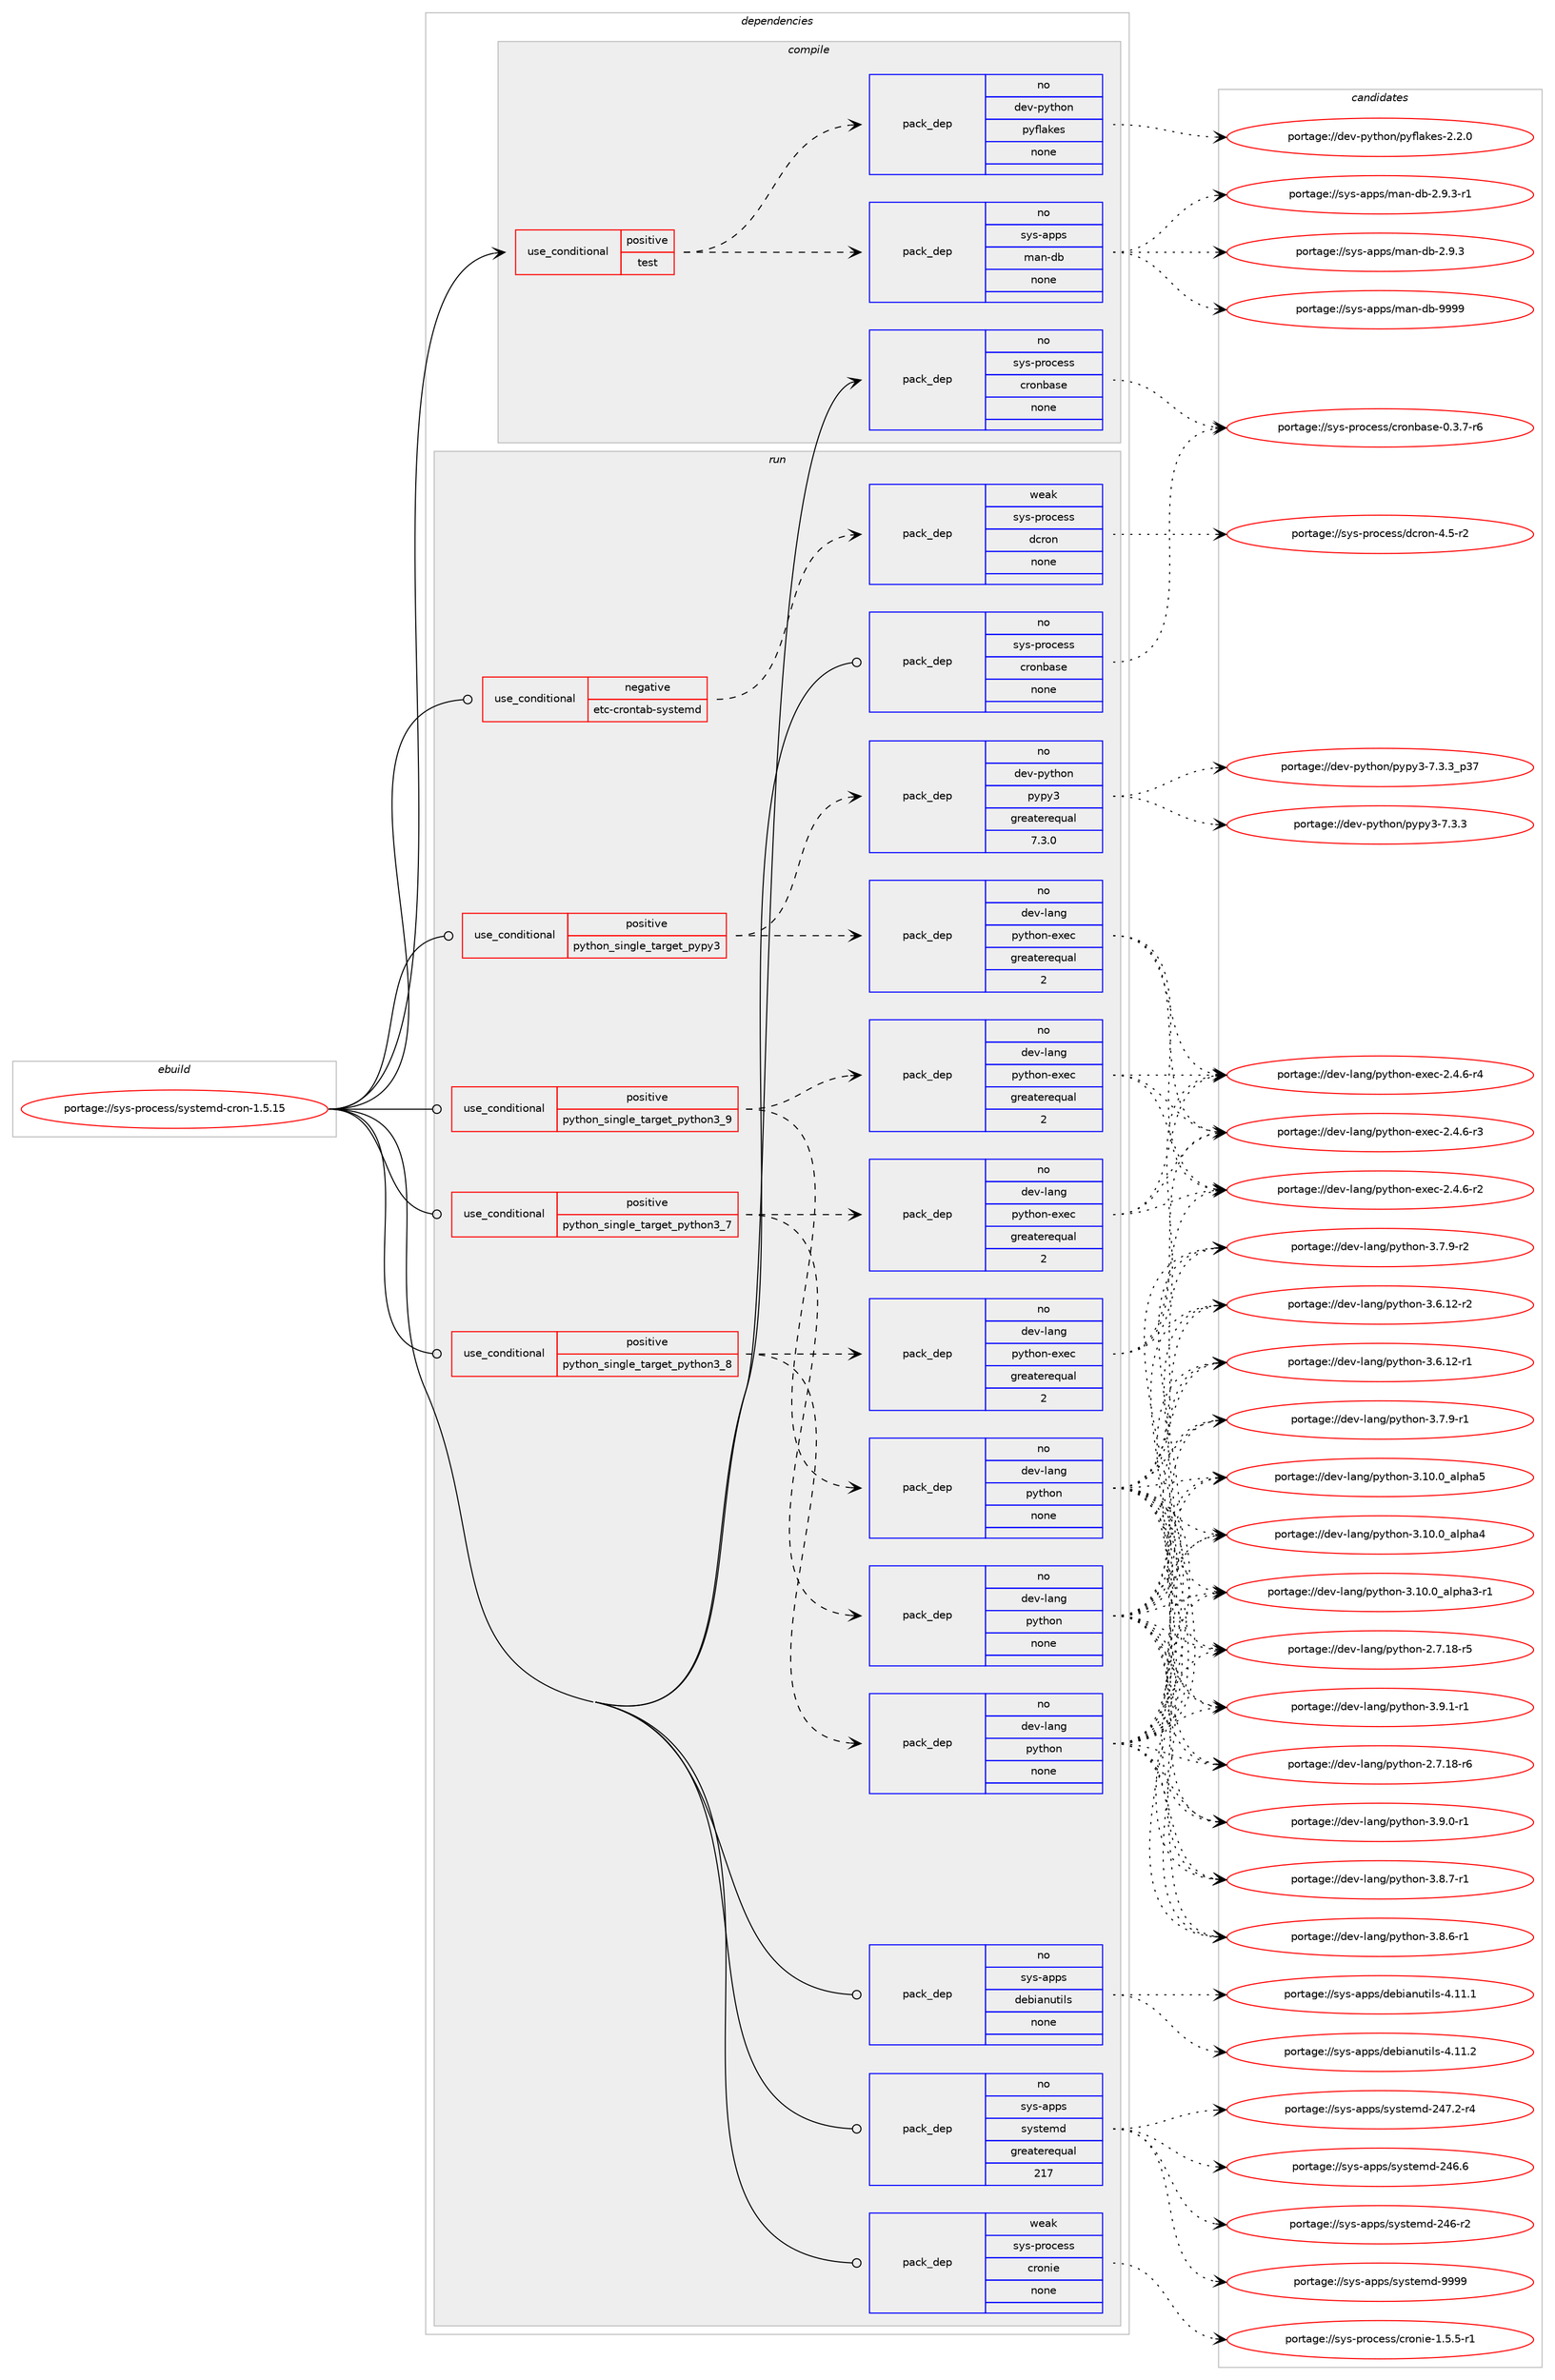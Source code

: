 digraph prolog {

# *************
# Graph options
# *************

newrank=true;
concentrate=true;
compound=true;
graph [rankdir=LR,fontname=Helvetica,fontsize=10,ranksep=1.5];#, ranksep=2.5, nodesep=0.2];
edge  [arrowhead=vee];
node  [fontname=Helvetica,fontsize=10];

# **********
# The ebuild
# **********

subgraph cluster_leftcol {
color=gray;
rank=same;
label=<<i>ebuild</i>>;
id [label="portage://sys-process/systemd-cron-1.5.15", color=red, width=4, href="../sys-process/systemd-cron-1.5.15.svg"];
}

# ****************
# The dependencies
# ****************

subgraph cluster_midcol {
color=gray;
label=<<i>dependencies</i>>;
subgraph cluster_compile {
fillcolor="#eeeeee";
style=filled;
label=<<i>compile</i>>;
subgraph cond1129 {
dependency5039 [label=<<TABLE BORDER="0" CELLBORDER="1" CELLSPACING="0" CELLPADDING="4"><TR><TD ROWSPAN="3" CELLPADDING="10">use_conditional</TD></TR><TR><TD>positive</TD></TR><TR><TD>test</TD></TR></TABLE>>, shape=none, color=red];
subgraph pack3849 {
dependency5040 [label=<<TABLE BORDER="0" CELLBORDER="1" CELLSPACING="0" CELLPADDING="4" WIDTH="220"><TR><TD ROWSPAN="6" CELLPADDING="30">pack_dep</TD></TR><TR><TD WIDTH="110">no</TD></TR><TR><TD>sys-apps</TD></TR><TR><TD>man-db</TD></TR><TR><TD>none</TD></TR><TR><TD></TD></TR></TABLE>>, shape=none, color=blue];
}
dependency5039:e -> dependency5040:w [weight=20,style="dashed",arrowhead="vee"];
subgraph pack3850 {
dependency5041 [label=<<TABLE BORDER="0" CELLBORDER="1" CELLSPACING="0" CELLPADDING="4" WIDTH="220"><TR><TD ROWSPAN="6" CELLPADDING="30">pack_dep</TD></TR><TR><TD WIDTH="110">no</TD></TR><TR><TD>dev-python</TD></TR><TR><TD>pyflakes</TD></TR><TR><TD>none</TD></TR><TR><TD></TD></TR></TABLE>>, shape=none, color=blue];
}
dependency5039:e -> dependency5041:w [weight=20,style="dashed",arrowhead="vee"];
}
id:e -> dependency5039:w [weight=20,style="solid",arrowhead="vee"];
subgraph pack3851 {
dependency5042 [label=<<TABLE BORDER="0" CELLBORDER="1" CELLSPACING="0" CELLPADDING="4" WIDTH="220"><TR><TD ROWSPAN="6" CELLPADDING="30">pack_dep</TD></TR><TR><TD WIDTH="110">no</TD></TR><TR><TD>sys-process</TD></TR><TR><TD>cronbase</TD></TR><TR><TD>none</TD></TR><TR><TD></TD></TR></TABLE>>, shape=none, color=blue];
}
id:e -> dependency5042:w [weight=20,style="solid",arrowhead="vee"];
}
subgraph cluster_compileandrun {
fillcolor="#eeeeee";
style=filled;
label=<<i>compile and run</i>>;
}
subgraph cluster_run {
fillcolor="#eeeeee";
style=filled;
label=<<i>run</i>>;
subgraph cond1130 {
dependency5043 [label=<<TABLE BORDER="0" CELLBORDER="1" CELLSPACING="0" CELLPADDING="4"><TR><TD ROWSPAN="3" CELLPADDING="10">use_conditional</TD></TR><TR><TD>negative</TD></TR><TR><TD>etc-crontab-systemd</TD></TR></TABLE>>, shape=none, color=red];
subgraph pack3852 {
dependency5044 [label=<<TABLE BORDER="0" CELLBORDER="1" CELLSPACING="0" CELLPADDING="4" WIDTH="220"><TR><TD ROWSPAN="6" CELLPADDING="30">pack_dep</TD></TR><TR><TD WIDTH="110">weak</TD></TR><TR><TD>sys-process</TD></TR><TR><TD>dcron</TD></TR><TR><TD>none</TD></TR><TR><TD></TD></TR></TABLE>>, shape=none, color=blue];
}
dependency5043:e -> dependency5044:w [weight=20,style="dashed",arrowhead="vee"];
}
id:e -> dependency5043:w [weight=20,style="solid",arrowhead="odot"];
subgraph cond1131 {
dependency5045 [label=<<TABLE BORDER="0" CELLBORDER="1" CELLSPACING="0" CELLPADDING="4"><TR><TD ROWSPAN="3" CELLPADDING="10">use_conditional</TD></TR><TR><TD>positive</TD></TR><TR><TD>python_single_target_pypy3</TD></TR></TABLE>>, shape=none, color=red];
subgraph pack3853 {
dependency5046 [label=<<TABLE BORDER="0" CELLBORDER="1" CELLSPACING="0" CELLPADDING="4" WIDTH="220"><TR><TD ROWSPAN="6" CELLPADDING="30">pack_dep</TD></TR><TR><TD WIDTH="110">no</TD></TR><TR><TD>dev-python</TD></TR><TR><TD>pypy3</TD></TR><TR><TD>greaterequal</TD></TR><TR><TD>7.3.0</TD></TR></TABLE>>, shape=none, color=blue];
}
dependency5045:e -> dependency5046:w [weight=20,style="dashed",arrowhead="vee"];
subgraph pack3854 {
dependency5047 [label=<<TABLE BORDER="0" CELLBORDER="1" CELLSPACING="0" CELLPADDING="4" WIDTH="220"><TR><TD ROWSPAN="6" CELLPADDING="30">pack_dep</TD></TR><TR><TD WIDTH="110">no</TD></TR><TR><TD>dev-lang</TD></TR><TR><TD>python-exec</TD></TR><TR><TD>greaterequal</TD></TR><TR><TD>2</TD></TR></TABLE>>, shape=none, color=blue];
}
dependency5045:e -> dependency5047:w [weight=20,style="dashed",arrowhead="vee"];
}
id:e -> dependency5045:w [weight=20,style="solid",arrowhead="odot"];
subgraph cond1132 {
dependency5048 [label=<<TABLE BORDER="0" CELLBORDER="1" CELLSPACING="0" CELLPADDING="4"><TR><TD ROWSPAN="3" CELLPADDING="10">use_conditional</TD></TR><TR><TD>positive</TD></TR><TR><TD>python_single_target_python3_7</TD></TR></TABLE>>, shape=none, color=red];
subgraph pack3855 {
dependency5049 [label=<<TABLE BORDER="0" CELLBORDER="1" CELLSPACING="0" CELLPADDING="4" WIDTH="220"><TR><TD ROWSPAN="6" CELLPADDING="30">pack_dep</TD></TR><TR><TD WIDTH="110">no</TD></TR><TR><TD>dev-lang</TD></TR><TR><TD>python</TD></TR><TR><TD>none</TD></TR><TR><TD></TD></TR></TABLE>>, shape=none, color=blue];
}
dependency5048:e -> dependency5049:w [weight=20,style="dashed",arrowhead="vee"];
subgraph pack3856 {
dependency5050 [label=<<TABLE BORDER="0" CELLBORDER="1" CELLSPACING="0" CELLPADDING="4" WIDTH="220"><TR><TD ROWSPAN="6" CELLPADDING="30">pack_dep</TD></TR><TR><TD WIDTH="110">no</TD></TR><TR><TD>dev-lang</TD></TR><TR><TD>python-exec</TD></TR><TR><TD>greaterequal</TD></TR><TR><TD>2</TD></TR></TABLE>>, shape=none, color=blue];
}
dependency5048:e -> dependency5050:w [weight=20,style="dashed",arrowhead="vee"];
}
id:e -> dependency5048:w [weight=20,style="solid",arrowhead="odot"];
subgraph cond1133 {
dependency5051 [label=<<TABLE BORDER="0" CELLBORDER="1" CELLSPACING="0" CELLPADDING="4"><TR><TD ROWSPAN="3" CELLPADDING="10">use_conditional</TD></TR><TR><TD>positive</TD></TR><TR><TD>python_single_target_python3_8</TD></TR></TABLE>>, shape=none, color=red];
subgraph pack3857 {
dependency5052 [label=<<TABLE BORDER="0" CELLBORDER="1" CELLSPACING="0" CELLPADDING="4" WIDTH="220"><TR><TD ROWSPAN="6" CELLPADDING="30">pack_dep</TD></TR><TR><TD WIDTH="110">no</TD></TR><TR><TD>dev-lang</TD></TR><TR><TD>python</TD></TR><TR><TD>none</TD></TR><TR><TD></TD></TR></TABLE>>, shape=none, color=blue];
}
dependency5051:e -> dependency5052:w [weight=20,style="dashed",arrowhead="vee"];
subgraph pack3858 {
dependency5053 [label=<<TABLE BORDER="0" CELLBORDER="1" CELLSPACING="0" CELLPADDING="4" WIDTH="220"><TR><TD ROWSPAN="6" CELLPADDING="30">pack_dep</TD></TR><TR><TD WIDTH="110">no</TD></TR><TR><TD>dev-lang</TD></TR><TR><TD>python-exec</TD></TR><TR><TD>greaterequal</TD></TR><TR><TD>2</TD></TR></TABLE>>, shape=none, color=blue];
}
dependency5051:e -> dependency5053:w [weight=20,style="dashed",arrowhead="vee"];
}
id:e -> dependency5051:w [weight=20,style="solid",arrowhead="odot"];
subgraph cond1134 {
dependency5054 [label=<<TABLE BORDER="0" CELLBORDER="1" CELLSPACING="0" CELLPADDING="4"><TR><TD ROWSPAN="3" CELLPADDING="10">use_conditional</TD></TR><TR><TD>positive</TD></TR><TR><TD>python_single_target_python3_9</TD></TR></TABLE>>, shape=none, color=red];
subgraph pack3859 {
dependency5055 [label=<<TABLE BORDER="0" CELLBORDER="1" CELLSPACING="0" CELLPADDING="4" WIDTH="220"><TR><TD ROWSPAN="6" CELLPADDING="30">pack_dep</TD></TR><TR><TD WIDTH="110">no</TD></TR><TR><TD>dev-lang</TD></TR><TR><TD>python</TD></TR><TR><TD>none</TD></TR><TR><TD></TD></TR></TABLE>>, shape=none, color=blue];
}
dependency5054:e -> dependency5055:w [weight=20,style="dashed",arrowhead="vee"];
subgraph pack3860 {
dependency5056 [label=<<TABLE BORDER="0" CELLBORDER="1" CELLSPACING="0" CELLPADDING="4" WIDTH="220"><TR><TD ROWSPAN="6" CELLPADDING="30">pack_dep</TD></TR><TR><TD WIDTH="110">no</TD></TR><TR><TD>dev-lang</TD></TR><TR><TD>python-exec</TD></TR><TR><TD>greaterequal</TD></TR><TR><TD>2</TD></TR></TABLE>>, shape=none, color=blue];
}
dependency5054:e -> dependency5056:w [weight=20,style="dashed",arrowhead="vee"];
}
id:e -> dependency5054:w [weight=20,style="solid",arrowhead="odot"];
subgraph pack3861 {
dependency5057 [label=<<TABLE BORDER="0" CELLBORDER="1" CELLSPACING="0" CELLPADDING="4" WIDTH="220"><TR><TD ROWSPAN="6" CELLPADDING="30">pack_dep</TD></TR><TR><TD WIDTH="110">no</TD></TR><TR><TD>sys-apps</TD></TR><TR><TD>debianutils</TD></TR><TR><TD>none</TD></TR><TR><TD></TD></TR></TABLE>>, shape=none, color=blue];
}
id:e -> dependency5057:w [weight=20,style="solid",arrowhead="odot"];
subgraph pack3862 {
dependency5058 [label=<<TABLE BORDER="0" CELLBORDER="1" CELLSPACING="0" CELLPADDING="4" WIDTH="220"><TR><TD ROWSPAN="6" CELLPADDING="30">pack_dep</TD></TR><TR><TD WIDTH="110">no</TD></TR><TR><TD>sys-apps</TD></TR><TR><TD>systemd</TD></TR><TR><TD>greaterequal</TD></TR><TR><TD>217</TD></TR></TABLE>>, shape=none, color=blue];
}
id:e -> dependency5058:w [weight=20,style="solid",arrowhead="odot"];
subgraph pack3863 {
dependency5059 [label=<<TABLE BORDER="0" CELLBORDER="1" CELLSPACING="0" CELLPADDING="4" WIDTH="220"><TR><TD ROWSPAN="6" CELLPADDING="30">pack_dep</TD></TR><TR><TD WIDTH="110">no</TD></TR><TR><TD>sys-process</TD></TR><TR><TD>cronbase</TD></TR><TR><TD>none</TD></TR><TR><TD></TD></TR></TABLE>>, shape=none, color=blue];
}
id:e -> dependency5059:w [weight=20,style="solid",arrowhead="odot"];
subgraph pack3864 {
dependency5060 [label=<<TABLE BORDER="0" CELLBORDER="1" CELLSPACING="0" CELLPADDING="4" WIDTH="220"><TR><TD ROWSPAN="6" CELLPADDING="30">pack_dep</TD></TR><TR><TD WIDTH="110">weak</TD></TR><TR><TD>sys-process</TD></TR><TR><TD>cronie</TD></TR><TR><TD>none</TD></TR><TR><TD></TD></TR></TABLE>>, shape=none, color=blue];
}
id:e -> dependency5060:w [weight=20,style="solid",arrowhead="odot"];
}
}

# **************
# The candidates
# **************

subgraph cluster_choices {
rank=same;
color=gray;
label=<<i>candidates</i>>;

subgraph choice3849 {
color=black;
nodesep=1;
choice1151211154597112112115471099711045100984557575757 [label="portage://sys-apps/man-db-9999", color=red, width=4,href="../sys-apps/man-db-9999.svg"];
choice1151211154597112112115471099711045100984550465746514511449 [label="portage://sys-apps/man-db-2.9.3-r1", color=red, width=4,href="../sys-apps/man-db-2.9.3-r1.svg"];
choice115121115459711211211547109971104510098455046574651 [label="portage://sys-apps/man-db-2.9.3", color=red, width=4,href="../sys-apps/man-db-2.9.3.svg"];
dependency5040:e -> choice1151211154597112112115471099711045100984557575757:w [style=dotted,weight="100"];
dependency5040:e -> choice1151211154597112112115471099711045100984550465746514511449:w [style=dotted,weight="100"];
dependency5040:e -> choice115121115459711211211547109971104510098455046574651:w [style=dotted,weight="100"];
}
subgraph choice3850 {
color=black;
nodesep=1;
choice100101118451121211161041111104711212110210897107101115455046504648 [label="portage://dev-python/pyflakes-2.2.0", color=red, width=4,href="../dev-python/pyflakes-2.2.0.svg"];
dependency5041:e -> choice100101118451121211161041111104711212110210897107101115455046504648:w [style=dotted,weight="100"];
}
subgraph choice3851 {
color=black;
nodesep=1;
choice1151211154511211411199101115115479911411111098971151014548465146554511454 [label="portage://sys-process/cronbase-0.3.7-r6", color=red, width=4,href="../sys-process/cronbase-0.3.7-r6.svg"];
dependency5042:e -> choice1151211154511211411199101115115479911411111098971151014548465146554511454:w [style=dotted,weight="100"];
}
subgraph choice3852 {
color=black;
nodesep=1;
choice11512111545112114111991011151154710099114111110455246534511450 [label="portage://sys-process/dcron-4.5-r2", color=red, width=4,href="../sys-process/dcron-4.5-r2.svg"];
dependency5044:e -> choice11512111545112114111991011151154710099114111110455246534511450:w [style=dotted,weight="100"];
}
subgraph choice3853 {
color=black;
nodesep=1;
choice100101118451121211161041111104711212111212151455546514651951125155 [label="portage://dev-python/pypy3-7.3.3_p37", color=red, width=4,href="../dev-python/pypy3-7.3.3_p37.svg"];
choice100101118451121211161041111104711212111212151455546514651 [label="portage://dev-python/pypy3-7.3.3", color=red, width=4,href="../dev-python/pypy3-7.3.3.svg"];
dependency5046:e -> choice100101118451121211161041111104711212111212151455546514651951125155:w [style=dotted,weight="100"];
dependency5046:e -> choice100101118451121211161041111104711212111212151455546514651:w [style=dotted,weight="100"];
}
subgraph choice3854 {
color=black;
nodesep=1;
choice10010111845108971101034711212111610411111045101120101994550465246544511452 [label="portage://dev-lang/python-exec-2.4.6-r4", color=red, width=4,href="../dev-lang/python-exec-2.4.6-r4.svg"];
choice10010111845108971101034711212111610411111045101120101994550465246544511451 [label="portage://dev-lang/python-exec-2.4.6-r3", color=red, width=4,href="../dev-lang/python-exec-2.4.6-r3.svg"];
choice10010111845108971101034711212111610411111045101120101994550465246544511450 [label="portage://dev-lang/python-exec-2.4.6-r2", color=red, width=4,href="../dev-lang/python-exec-2.4.6-r2.svg"];
dependency5047:e -> choice10010111845108971101034711212111610411111045101120101994550465246544511452:w [style=dotted,weight="100"];
dependency5047:e -> choice10010111845108971101034711212111610411111045101120101994550465246544511451:w [style=dotted,weight="100"];
dependency5047:e -> choice10010111845108971101034711212111610411111045101120101994550465246544511450:w [style=dotted,weight="100"];
}
subgraph choice3855 {
color=black;
nodesep=1;
choice1001011184510897110103471121211161041111104551465746494511449 [label="portage://dev-lang/python-3.9.1-r1", color=red, width=4,href="../dev-lang/python-3.9.1-r1.svg"];
choice1001011184510897110103471121211161041111104551465746484511449 [label="portage://dev-lang/python-3.9.0-r1", color=red, width=4,href="../dev-lang/python-3.9.0-r1.svg"];
choice1001011184510897110103471121211161041111104551465646554511449 [label="portage://dev-lang/python-3.8.7-r1", color=red, width=4,href="../dev-lang/python-3.8.7-r1.svg"];
choice1001011184510897110103471121211161041111104551465646544511449 [label="portage://dev-lang/python-3.8.6-r1", color=red, width=4,href="../dev-lang/python-3.8.6-r1.svg"];
choice1001011184510897110103471121211161041111104551465546574511450 [label="portage://dev-lang/python-3.7.9-r2", color=red, width=4,href="../dev-lang/python-3.7.9-r2.svg"];
choice1001011184510897110103471121211161041111104551465546574511449 [label="portage://dev-lang/python-3.7.9-r1", color=red, width=4,href="../dev-lang/python-3.7.9-r1.svg"];
choice100101118451089711010347112121116104111110455146544649504511450 [label="portage://dev-lang/python-3.6.12-r2", color=red, width=4,href="../dev-lang/python-3.6.12-r2.svg"];
choice100101118451089711010347112121116104111110455146544649504511449 [label="portage://dev-lang/python-3.6.12-r1", color=red, width=4,href="../dev-lang/python-3.6.12-r1.svg"];
choice1001011184510897110103471121211161041111104551464948464895971081121049753 [label="portage://dev-lang/python-3.10.0_alpha5", color=red, width=4,href="../dev-lang/python-3.10.0_alpha5.svg"];
choice1001011184510897110103471121211161041111104551464948464895971081121049752 [label="portage://dev-lang/python-3.10.0_alpha4", color=red, width=4,href="../dev-lang/python-3.10.0_alpha4.svg"];
choice10010111845108971101034711212111610411111045514649484648959710811210497514511449 [label="portage://dev-lang/python-3.10.0_alpha3-r1", color=red, width=4,href="../dev-lang/python-3.10.0_alpha3-r1.svg"];
choice100101118451089711010347112121116104111110455046554649564511454 [label="portage://dev-lang/python-2.7.18-r6", color=red, width=4,href="../dev-lang/python-2.7.18-r6.svg"];
choice100101118451089711010347112121116104111110455046554649564511453 [label="portage://dev-lang/python-2.7.18-r5", color=red, width=4,href="../dev-lang/python-2.7.18-r5.svg"];
dependency5049:e -> choice1001011184510897110103471121211161041111104551465746494511449:w [style=dotted,weight="100"];
dependency5049:e -> choice1001011184510897110103471121211161041111104551465746484511449:w [style=dotted,weight="100"];
dependency5049:e -> choice1001011184510897110103471121211161041111104551465646554511449:w [style=dotted,weight="100"];
dependency5049:e -> choice1001011184510897110103471121211161041111104551465646544511449:w [style=dotted,weight="100"];
dependency5049:e -> choice1001011184510897110103471121211161041111104551465546574511450:w [style=dotted,weight="100"];
dependency5049:e -> choice1001011184510897110103471121211161041111104551465546574511449:w [style=dotted,weight="100"];
dependency5049:e -> choice100101118451089711010347112121116104111110455146544649504511450:w [style=dotted,weight="100"];
dependency5049:e -> choice100101118451089711010347112121116104111110455146544649504511449:w [style=dotted,weight="100"];
dependency5049:e -> choice1001011184510897110103471121211161041111104551464948464895971081121049753:w [style=dotted,weight="100"];
dependency5049:e -> choice1001011184510897110103471121211161041111104551464948464895971081121049752:w [style=dotted,weight="100"];
dependency5049:e -> choice10010111845108971101034711212111610411111045514649484648959710811210497514511449:w [style=dotted,weight="100"];
dependency5049:e -> choice100101118451089711010347112121116104111110455046554649564511454:w [style=dotted,weight="100"];
dependency5049:e -> choice100101118451089711010347112121116104111110455046554649564511453:w [style=dotted,weight="100"];
}
subgraph choice3856 {
color=black;
nodesep=1;
choice10010111845108971101034711212111610411111045101120101994550465246544511452 [label="portage://dev-lang/python-exec-2.4.6-r4", color=red, width=4,href="../dev-lang/python-exec-2.4.6-r4.svg"];
choice10010111845108971101034711212111610411111045101120101994550465246544511451 [label="portage://dev-lang/python-exec-2.4.6-r3", color=red, width=4,href="../dev-lang/python-exec-2.4.6-r3.svg"];
choice10010111845108971101034711212111610411111045101120101994550465246544511450 [label="portage://dev-lang/python-exec-2.4.6-r2", color=red, width=4,href="../dev-lang/python-exec-2.4.6-r2.svg"];
dependency5050:e -> choice10010111845108971101034711212111610411111045101120101994550465246544511452:w [style=dotted,weight="100"];
dependency5050:e -> choice10010111845108971101034711212111610411111045101120101994550465246544511451:w [style=dotted,weight="100"];
dependency5050:e -> choice10010111845108971101034711212111610411111045101120101994550465246544511450:w [style=dotted,weight="100"];
}
subgraph choice3857 {
color=black;
nodesep=1;
choice1001011184510897110103471121211161041111104551465746494511449 [label="portage://dev-lang/python-3.9.1-r1", color=red, width=4,href="../dev-lang/python-3.9.1-r1.svg"];
choice1001011184510897110103471121211161041111104551465746484511449 [label="portage://dev-lang/python-3.9.0-r1", color=red, width=4,href="../dev-lang/python-3.9.0-r1.svg"];
choice1001011184510897110103471121211161041111104551465646554511449 [label="portage://dev-lang/python-3.8.7-r1", color=red, width=4,href="../dev-lang/python-3.8.7-r1.svg"];
choice1001011184510897110103471121211161041111104551465646544511449 [label="portage://dev-lang/python-3.8.6-r1", color=red, width=4,href="../dev-lang/python-3.8.6-r1.svg"];
choice1001011184510897110103471121211161041111104551465546574511450 [label="portage://dev-lang/python-3.7.9-r2", color=red, width=4,href="../dev-lang/python-3.7.9-r2.svg"];
choice1001011184510897110103471121211161041111104551465546574511449 [label="portage://dev-lang/python-3.7.9-r1", color=red, width=4,href="../dev-lang/python-3.7.9-r1.svg"];
choice100101118451089711010347112121116104111110455146544649504511450 [label="portage://dev-lang/python-3.6.12-r2", color=red, width=4,href="../dev-lang/python-3.6.12-r2.svg"];
choice100101118451089711010347112121116104111110455146544649504511449 [label="portage://dev-lang/python-3.6.12-r1", color=red, width=4,href="../dev-lang/python-3.6.12-r1.svg"];
choice1001011184510897110103471121211161041111104551464948464895971081121049753 [label="portage://dev-lang/python-3.10.0_alpha5", color=red, width=4,href="../dev-lang/python-3.10.0_alpha5.svg"];
choice1001011184510897110103471121211161041111104551464948464895971081121049752 [label="portage://dev-lang/python-3.10.0_alpha4", color=red, width=4,href="../dev-lang/python-3.10.0_alpha4.svg"];
choice10010111845108971101034711212111610411111045514649484648959710811210497514511449 [label="portage://dev-lang/python-3.10.0_alpha3-r1", color=red, width=4,href="../dev-lang/python-3.10.0_alpha3-r1.svg"];
choice100101118451089711010347112121116104111110455046554649564511454 [label="portage://dev-lang/python-2.7.18-r6", color=red, width=4,href="../dev-lang/python-2.7.18-r6.svg"];
choice100101118451089711010347112121116104111110455046554649564511453 [label="portage://dev-lang/python-2.7.18-r5", color=red, width=4,href="../dev-lang/python-2.7.18-r5.svg"];
dependency5052:e -> choice1001011184510897110103471121211161041111104551465746494511449:w [style=dotted,weight="100"];
dependency5052:e -> choice1001011184510897110103471121211161041111104551465746484511449:w [style=dotted,weight="100"];
dependency5052:e -> choice1001011184510897110103471121211161041111104551465646554511449:w [style=dotted,weight="100"];
dependency5052:e -> choice1001011184510897110103471121211161041111104551465646544511449:w [style=dotted,weight="100"];
dependency5052:e -> choice1001011184510897110103471121211161041111104551465546574511450:w [style=dotted,weight="100"];
dependency5052:e -> choice1001011184510897110103471121211161041111104551465546574511449:w [style=dotted,weight="100"];
dependency5052:e -> choice100101118451089711010347112121116104111110455146544649504511450:w [style=dotted,weight="100"];
dependency5052:e -> choice100101118451089711010347112121116104111110455146544649504511449:w [style=dotted,weight="100"];
dependency5052:e -> choice1001011184510897110103471121211161041111104551464948464895971081121049753:w [style=dotted,weight="100"];
dependency5052:e -> choice1001011184510897110103471121211161041111104551464948464895971081121049752:w [style=dotted,weight="100"];
dependency5052:e -> choice10010111845108971101034711212111610411111045514649484648959710811210497514511449:w [style=dotted,weight="100"];
dependency5052:e -> choice100101118451089711010347112121116104111110455046554649564511454:w [style=dotted,weight="100"];
dependency5052:e -> choice100101118451089711010347112121116104111110455046554649564511453:w [style=dotted,weight="100"];
}
subgraph choice3858 {
color=black;
nodesep=1;
choice10010111845108971101034711212111610411111045101120101994550465246544511452 [label="portage://dev-lang/python-exec-2.4.6-r4", color=red, width=4,href="../dev-lang/python-exec-2.4.6-r4.svg"];
choice10010111845108971101034711212111610411111045101120101994550465246544511451 [label="portage://dev-lang/python-exec-2.4.6-r3", color=red, width=4,href="../dev-lang/python-exec-2.4.6-r3.svg"];
choice10010111845108971101034711212111610411111045101120101994550465246544511450 [label="portage://dev-lang/python-exec-2.4.6-r2", color=red, width=4,href="../dev-lang/python-exec-2.4.6-r2.svg"];
dependency5053:e -> choice10010111845108971101034711212111610411111045101120101994550465246544511452:w [style=dotted,weight="100"];
dependency5053:e -> choice10010111845108971101034711212111610411111045101120101994550465246544511451:w [style=dotted,weight="100"];
dependency5053:e -> choice10010111845108971101034711212111610411111045101120101994550465246544511450:w [style=dotted,weight="100"];
}
subgraph choice3859 {
color=black;
nodesep=1;
choice1001011184510897110103471121211161041111104551465746494511449 [label="portage://dev-lang/python-3.9.1-r1", color=red, width=4,href="../dev-lang/python-3.9.1-r1.svg"];
choice1001011184510897110103471121211161041111104551465746484511449 [label="portage://dev-lang/python-3.9.0-r1", color=red, width=4,href="../dev-lang/python-3.9.0-r1.svg"];
choice1001011184510897110103471121211161041111104551465646554511449 [label="portage://dev-lang/python-3.8.7-r1", color=red, width=4,href="../dev-lang/python-3.8.7-r1.svg"];
choice1001011184510897110103471121211161041111104551465646544511449 [label="portage://dev-lang/python-3.8.6-r1", color=red, width=4,href="../dev-lang/python-3.8.6-r1.svg"];
choice1001011184510897110103471121211161041111104551465546574511450 [label="portage://dev-lang/python-3.7.9-r2", color=red, width=4,href="../dev-lang/python-3.7.9-r2.svg"];
choice1001011184510897110103471121211161041111104551465546574511449 [label="portage://dev-lang/python-3.7.9-r1", color=red, width=4,href="../dev-lang/python-3.7.9-r1.svg"];
choice100101118451089711010347112121116104111110455146544649504511450 [label="portage://dev-lang/python-3.6.12-r2", color=red, width=4,href="../dev-lang/python-3.6.12-r2.svg"];
choice100101118451089711010347112121116104111110455146544649504511449 [label="portage://dev-lang/python-3.6.12-r1", color=red, width=4,href="../dev-lang/python-3.6.12-r1.svg"];
choice1001011184510897110103471121211161041111104551464948464895971081121049753 [label="portage://dev-lang/python-3.10.0_alpha5", color=red, width=4,href="../dev-lang/python-3.10.0_alpha5.svg"];
choice1001011184510897110103471121211161041111104551464948464895971081121049752 [label="portage://dev-lang/python-3.10.0_alpha4", color=red, width=4,href="../dev-lang/python-3.10.0_alpha4.svg"];
choice10010111845108971101034711212111610411111045514649484648959710811210497514511449 [label="portage://dev-lang/python-3.10.0_alpha3-r1", color=red, width=4,href="../dev-lang/python-3.10.0_alpha3-r1.svg"];
choice100101118451089711010347112121116104111110455046554649564511454 [label="portage://dev-lang/python-2.7.18-r6", color=red, width=4,href="../dev-lang/python-2.7.18-r6.svg"];
choice100101118451089711010347112121116104111110455046554649564511453 [label="portage://dev-lang/python-2.7.18-r5", color=red, width=4,href="../dev-lang/python-2.7.18-r5.svg"];
dependency5055:e -> choice1001011184510897110103471121211161041111104551465746494511449:w [style=dotted,weight="100"];
dependency5055:e -> choice1001011184510897110103471121211161041111104551465746484511449:w [style=dotted,weight="100"];
dependency5055:e -> choice1001011184510897110103471121211161041111104551465646554511449:w [style=dotted,weight="100"];
dependency5055:e -> choice1001011184510897110103471121211161041111104551465646544511449:w [style=dotted,weight="100"];
dependency5055:e -> choice1001011184510897110103471121211161041111104551465546574511450:w [style=dotted,weight="100"];
dependency5055:e -> choice1001011184510897110103471121211161041111104551465546574511449:w [style=dotted,weight="100"];
dependency5055:e -> choice100101118451089711010347112121116104111110455146544649504511450:w [style=dotted,weight="100"];
dependency5055:e -> choice100101118451089711010347112121116104111110455146544649504511449:w [style=dotted,weight="100"];
dependency5055:e -> choice1001011184510897110103471121211161041111104551464948464895971081121049753:w [style=dotted,weight="100"];
dependency5055:e -> choice1001011184510897110103471121211161041111104551464948464895971081121049752:w [style=dotted,weight="100"];
dependency5055:e -> choice10010111845108971101034711212111610411111045514649484648959710811210497514511449:w [style=dotted,weight="100"];
dependency5055:e -> choice100101118451089711010347112121116104111110455046554649564511454:w [style=dotted,weight="100"];
dependency5055:e -> choice100101118451089711010347112121116104111110455046554649564511453:w [style=dotted,weight="100"];
}
subgraph choice3860 {
color=black;
nodesep=1;
choice10010111845108971101034711212111610411111045101120101994550465246544511452 [label="portage://dev-lang/python-exec-2.4.6-r4", color=red, width=4,href="../dev-lang/python-exec-2.4.6-r4.svg"];
choice10010111845108971101034711212111610411111045101120101994550465246544511451 [label="portage://dev-lang/python-exec-2.4.6-r3", color=red, width=4,href="../dev-lang/python-exec-2.4.6-r3.svg"];
choice10010111845108971101034711212111610411111045101120101994550465246544511450 [label="portage://dev-lang/python-exec-2.4.6-r2", color=red, width=4,href="../dev-lang/python-exec-2.4.6-r2.svg"];
dependency5056:e -> choice10010111845108971101034711212111610411111045101120101994550465246544511452:w [style=dotted,weight="100"];
dependency5056:e -> choice10010111845108971101034711212111610411111045101120101994550465246544511451:w [style=dotted,weight="100"];
dependency5056:e -> choice10010111845108971101034711212111610411111045101120101994550465246544511450:w [style=dotted,weight="100"];
}
subgraph choice3861 {
color=black;
nodesep=1;
choice115121115459711211211547100101981059711011711610510811545524649494650 [label="portage://sys-apps/debianutils-4.11.2", color=red, width=4,href="../sys-apps/debianutils-4.11.2.svg"];
choice115121115459711211211547100101981059711011711610510811545524649494649 [label="portage://sys-apps/debianutils-4.11.1", color=red, width=4,href="../sys-apps/debianutils-4.11.1.svg"];
dependency5057:e -> choice115121115459711211211547100101981059711011711610510811545524649494650:w [style=dotted,weight="100"];
dependency5057:e -> choice115121115459711211211547100101981059711011711610510811545524649494649:w [style=dotted,weight="100"];
}
subgraph choice3862 {
color=black;
nodesep=1;
choice1151211154597112112115471151211151161011091004557575757 [label="portage://sys-apps/systemd-9999", color=red, width=4,href="../sys-apps/systemd-9999.svg"];
choice1151211154597112112115471151211151161011091004550525546504511452 [label="portage://sys-apps/systemd-247.2-r4", color=red, width=4,href="../sys-apps/systemd-247.2-r4.svg"];
choice115121115459711211211547115121115116101109100455052544654 [label="portage://sys-apps/systemd-246.6", color=red, width=4,href="../sys-apps/systemd-246.6.svg"];
choice115121115459711211211547115121115116101109100455052544511450 [label="portage://sys-apps/systemd-246-r2", color=red, width=4,href="../sys-apps/systemd-246-r2.svg"];
dependency5058:e -> choice1151211154597112112115471151211151161011091004557575757:w [style=dotted,weight="100"];
dependency5058:e -> choice1151211154597112112115471151211151161011091004550525546504511452:w [style=dotted,weight="100"];
dependency5058:e -> choice115121115459711211211547115121115116101109100455052544654:w [style=dotted,weight="100"];
dependency5058:e -> choice115121115459711211211547115121115116101109100455052544511450:w [style=dotted,weight="100"];
}
subgraph choice3863 {
color=black;
nodesep=1;
choice1151211154511211411199101115115479911411111098971151014548465146554511454 [label="portage://sys-process/cronbase-0.3.7-r6", color=red, width=4,href="../sys-process/cronbase-0.3.7-r6.svg"];
dependency5059:e -> choice1151211154511211411199101115115479911411111098971151014548465146554511454:w [style=dotted,weight="100"];
}
subgraph choice3864 {
color=black;
nodesep=1;
choice115121115451121141119910111511547991141111101051014549465346534511449 [label="portage://sys-process/cronie-1.5.5-r1", color=red, width=4,href="../sys-process/cronie-1.5.5-r1.svg"];
dependency5060:e -> choice115121115451121141119910111511547991141111101051014549465346534511449:w [style=dotted,weight="100"];
}
}

}
